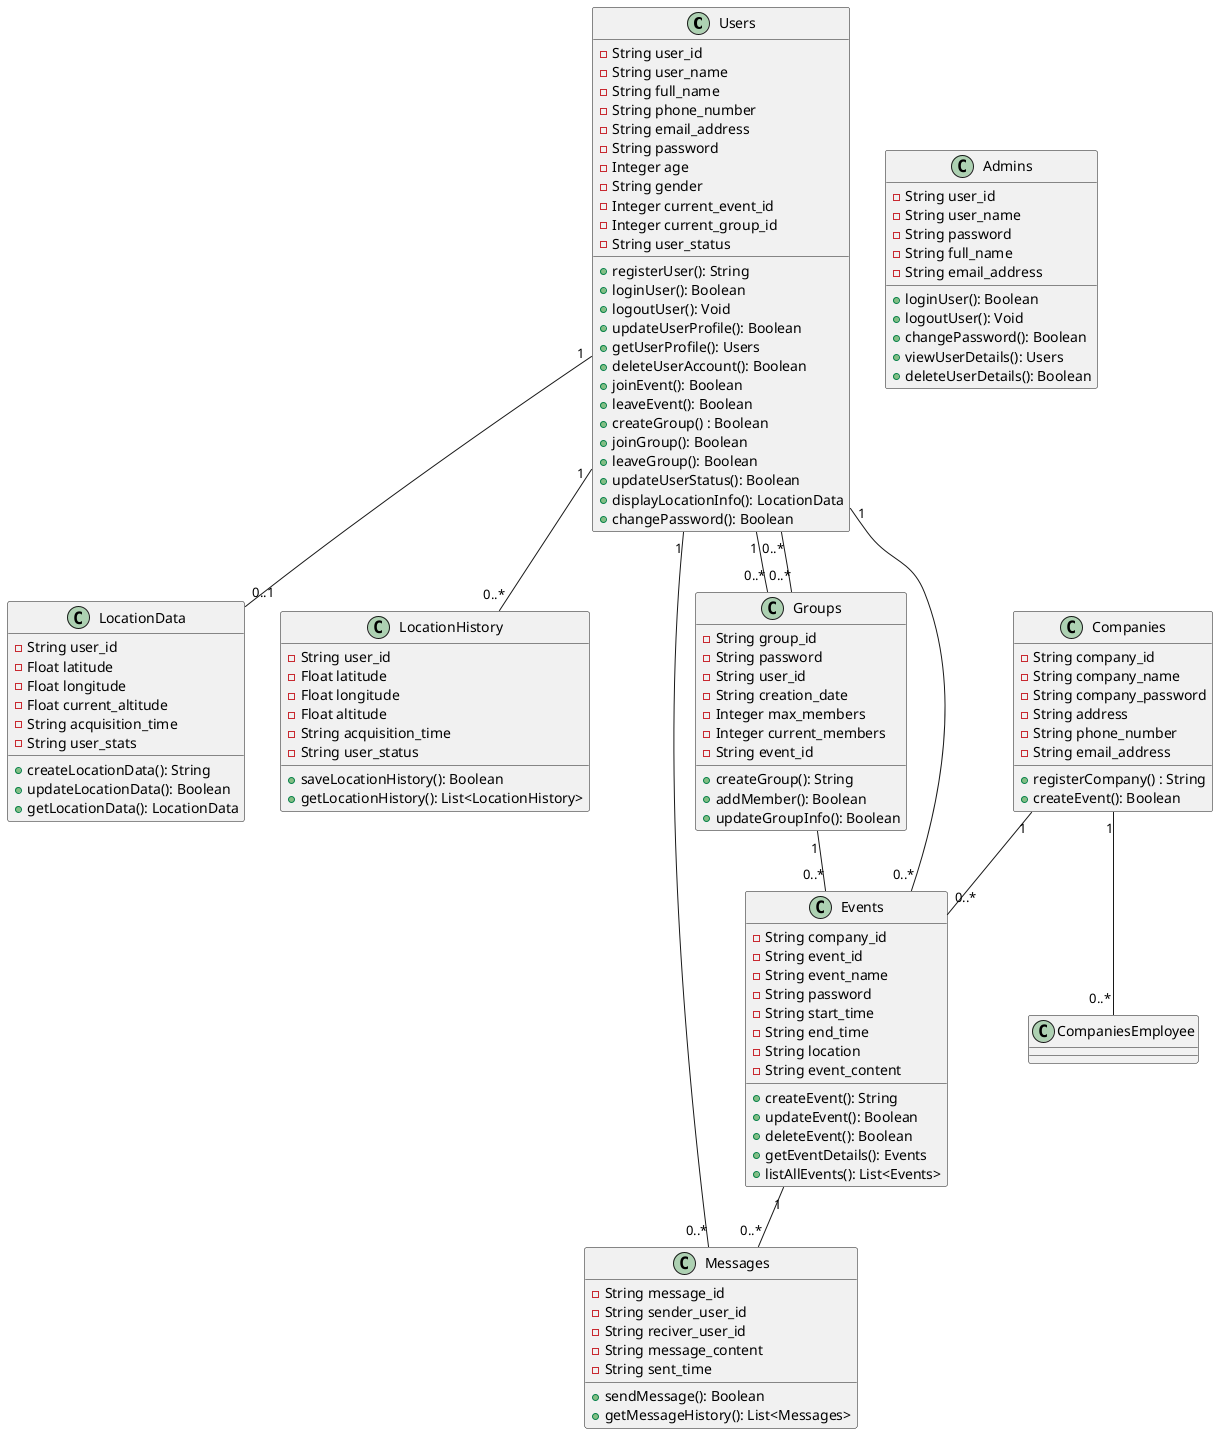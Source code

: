 @startuml

class Users {
    - String user_id
    - String user_name
    - String full_name
    - String phone_number
    - String email_address
    - String password
    - Integer age
    - String gender
    - Integer current_event_id
    - Integer current_group_id
    - String user_status

    + registerUser(): String
    + loginUser(): Boolean
    + logoutUser(): Void
    + updateUserProfile(): Boolean
    + getUserProfile(): Users
    + deleteUserAccount(): Boolean
    + joinEvent(): Boolean
    + leaveEvent(): Boolean
    + createGroup() : Boolean
    + joinGroup(): Boolean
    + leaveGroup(): Boolean
    + updateUserStatus(): Boolean
    + displayLocationInfo(): LocationData
    + changePassword(): Boolean
}

class Admins {
    - String user_id
    - String user_name
    - String password
    - String full_name
    - String email_address

    + loginUser(): Boolean
    + logoutUser(): Void
    + changePassword(): Boolean
    + viewUserDetails(): Users
    + deleteUserDetails(): Boolean
}

class Companies {
    - String company_id
    - String company_name
    - String company_password
    - String address
    - String phone_number
    - String email_address

    + registerCompany() : String
    + createEvent(): Boolean
}

class Events {
    - String company_id
    - String event_id
    - String event_name
    - String password
    - String start_time
    - String end_time
    - String location
    - String event_content

    + createEvent(): String
    + updateEvent(): Boolean
    + deleteEvent(): Boolean
    + getEventDetails(): Events
    + listAllEvents(): List<Events>
}

class LocationData {
    - String user_id
    - Float latitude
    - Float longitude
    - Float current_altitude
    - String acquisition_time
    - String user_stats

    + createLocationData(): String
    + updateLocationData(): Boolean
    + getLocationData(): LocationData
}

class LocationHistory {
    - String user_id
    - Float latitude
    - Float longitude
    - Float altitude
    - String acquisition_time
    - String user_status

    + saveLocationHistory(): Boolean
    + getLocationHistory(): List<LocationHistory>
}

class Messages {
    - String message_id
    - String sender_user_id
    - String reciver_user_id
    - String message_content
    - String sent_time

    + sendMessage(): Boolean
    + getMessageHistory(): List<Messages>
}

class Groups {
    - String group_id
    - String password
    - String user_id
    - String creation_date
    - Integer max_members
    - Integer current_members
    - String event_id

    + createGroup(): String
    + addMember(): Boolean
    + updateGroupInfo(): Boolean
}

' 関連（has-a 関係）
Users "1" -- "0..*" Groups
Users "1" -- "0..*" Events
Users "1" -- "0..*" Messages
Users "1" -- "0..1" LocationData
Users "1" -- "0..*" LocationHistory

Groups "0..*" -- "0..*" Users
Groups "1" -- "0..*" Events

Companies "1" -- "0..*" Events
Companies "1" -- "0..*" CompaniesEmployee

Events "1" -- "0..*" Messages
@enduml
